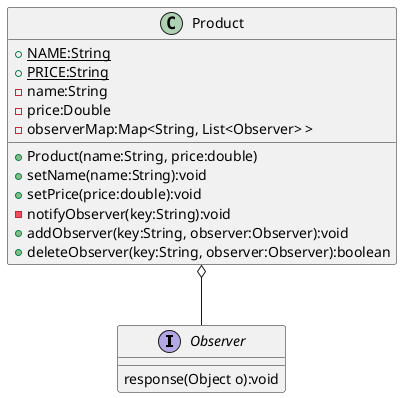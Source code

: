 @startuml
'https://plantuml.com/class-diagram

interface Observer {
    response(Object o):void
}

class Product {
    +{static}NAME:String
    +{static}PRICE:String
    -name:String
    -price:Double
    -observerMap:Map<String, List<Observer> >
    +Product(name:String, price:double)
    +setName(name:String):void
    +setPrice(price:double):void
    -notifyObserver(key:String):void
    +addObserver(key:String, observer:Observer):void
    +deleteObserver(key:String, observer:Observer):boolean
}

Product o-- Observer

@enduml
